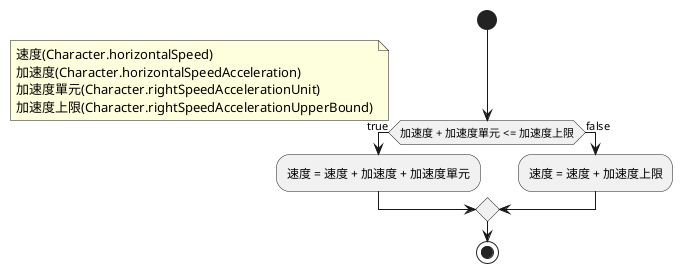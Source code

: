 @startuml

start
if (加速度 + 加速度單元 <= 加速度上限) then (true)
:速度 = 速度 + 加速度 + 加速度單元;
else (false)
:速度 = 速度 + 加速度上限;
endif

note 
速度(Character.horizontalSpeed)
加速度(Character.horizontalSpeedAcceleration)
加速度單元(Character.rightSpeedAccelerationUnit)
加速度上限(Character.rightSpeedAccelerationUpperBound)
end note
stop

@enduml